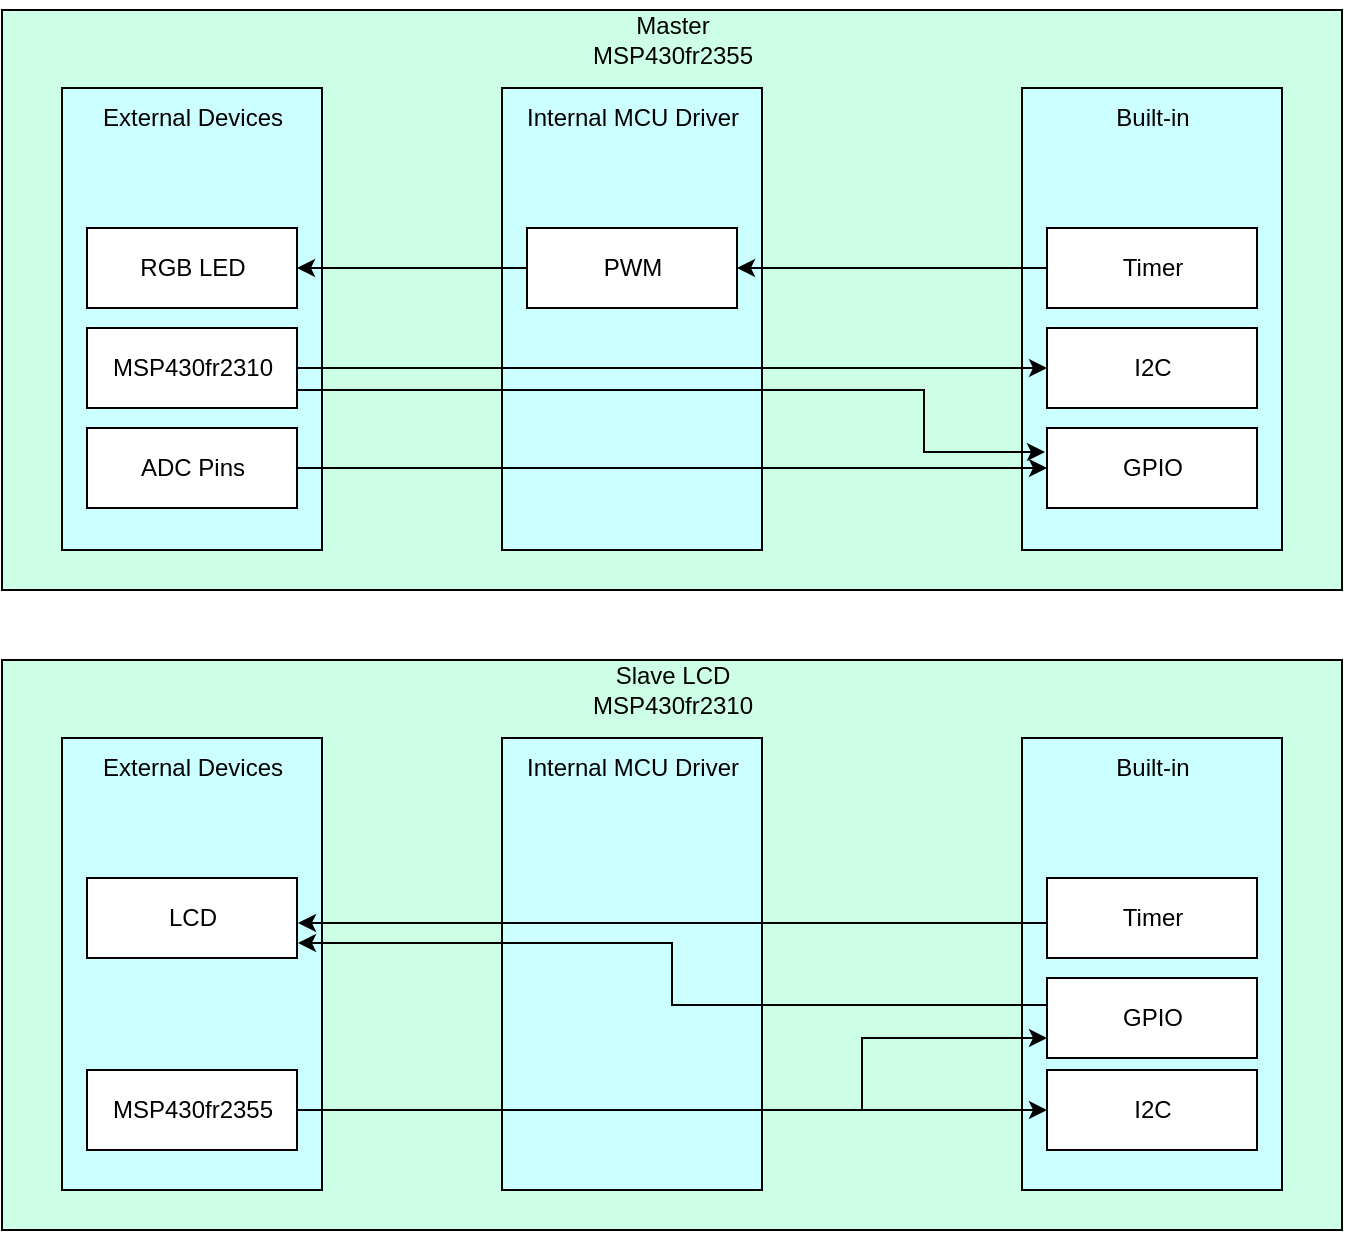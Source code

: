 <mxfile version="26.1.1">
  <diagram name="Page-1" id="sxTtOOyC4aCbc1AdC8Zn">
    <mxGraphModel dx="1276" dy="614" grid="1" gridSize="10" guides="1" tooltips="1" connect="1" arrows="1" fold="1" page="1" pageScale="1" pageWidth="850" pageHeight="1100" math="0" shadow="0">
      <root>
        <mxCell id="0" />
        <mxCell id="1" parent="0" />
        <mxCell id="Yo4yAzisLPnI8vR0azLB-1" value="" style="rounded=0;whiteSpace=wrap;html=1;fillColor=#CCFFE6;" vertex="1" parent="1">
          <mxGeometry x="90" y="40" width="670" height="290" as="geometry" />
        </mxCell>
        <mxCell id="Yo4yAzisLPnI8vR0azLB-2" value="" style="rounded=0;whiteSpace=wrap;html=1;fillColor=#CCFFFF;" vertex="1" parent="1">
          <mxGeometry x="120" y="79" width="130" height="231" as="geometry" />
        </mxCell>
        <mxCell id="Yo4yAzisLPnI8vR0azLB-3" value="External Devices" style="text;html=1;align=center;verticalAlign=middle;resizable=0;points=[];autosize=1;strokeColor=none;fillColor=none;" vertex="1" parent="1">
          <mxGeometry x="130" y="79" width="110" height="30" as="geometry" />
        </mxCell>
        <mxCell id="Yo4yAzisLPnI8vR0azLB-4" value="" style="rounded=0;whiteSpace=wrap;html=1;fillColor=#CCFFFF;" vertex="1" parent="1">
          <mxGeometry x="340" y="79" width="130" height="231" as="geometry" />
        </mxCell>
        <mxCell id="Yo4yAzisLPnI8vR0azLB-5" value="Internal MCU Driver" style="text;html=1;align=center;verticalAlign=middle;resizable=0;points=[];autosize=1;strokeColor=none;fillColor=none;" vertex="1" parent="1">
          <mxGeometry x="340" y="79" width="130" height="30" as="geometry" />
        </mxCell>
        <mxCell id="Yo4yAzisLPnI8vR0azLB-6" value="" style="rounded=0;whiteSpace=wrap;html=1;fillColor=#CCFFFF;" vertex="1" parent="1">
          <mxGeometry x="600" y="79" width="130" height="231" as="geometry" />
        </mxCell>
        <mxCell id="Yo4yAzisLPnI8vR0azLB-7" value="Built-in" style="text;html=1;align=center;verticalAlign=middle;resizable=0;points=[];autosize=1;strokeColor=none;fillColor=none;" vertex="1" parent="1">
          <mxGeometry x="635" y="79" width="60" height="30" as="geometry" />
        </mxCell>
        <mxCell id="Yo4yAzisLPnI8vR0azLB-8" value="RGB LED" style="rounded=0;whiteSpace=wrap;html=1;" vertex="1" parent="1">
          <mxGeometry x="132.5" y="149" width="105" height="40" as="geometry" />
        </mxCell>
        <mxCell id="Yo4yAzisLPnI8vR0azLB-9" style="edgeStyle=orthogonalEdgeStyle;rounded=0;orthogonalLoop=1;jettySize=auto;html=1;entryX=0;entryY=0.5;entryDx=0;entryDy=0;" edge="1" parent="1" source="Yo4yAzisLPnI8vR0azLB-10" target="Yo4yAzisLPnI8vR0azLB-18">
          <mxGeometry relative="1" as="geometry">
            <mxPoint x="550" y="269" as="targetPoint" />
          </mxGeometry>
        </mxCell>
        <mxCell id="Yo4yAzisLPnI8vR0azLB-10" value="ADC Pins" style="rounded=0;whiteSpace=wrap;html=1;" vertex="1" parent="1">
          <mxGeometry x="132.5" y="249" width="105" height="40" as="geometry" />
        </mxCell>
        <mxCell id="Yo4yAzisLPnI8vR0azLB-11" style="edgeStyle=orthogonalEdgeStyle;rounded=0;orthogonalLoop=1;jettySize=auto;html=1;entryX=0;entryY=0.5;entryDx=0;entryDy=0;" edge="1" parent="1" source="Yo4yAzisLPnI8vR0azLB-13" target="Yo4yAzisLPnI8vR0azLB-20">
          <mxGeometry relative="1" as="geometry" />
        </mxCell>
        <mxCell id="Yo4yAzisLPnI8vR0azLB-12" style="edgeStyle=orthogonalEdgeStyle;rounded=0;orthogonalLoop=1;jettySize=auto;html=1;entryX=-0.01;entryY=0.309;entryDx=0;entryDy=0;entryPerimeter=0;" edge="1" parent="1" source="Yo4yAzisLPnI8vR0azLB-13" target="Yo4yAzisLPnI8vR0azLB-18">
          <mxGeometry relative="1" as="geometry">
            <mxPoint x="551" y="270" as="targetPoint" />
            <Array as="points">
              <mxPoint x="551" y="230" />
              <mxPoint x="551" y="261" />
              <mxPoint x="612" y="261" />
            </Array>
          </mxGeometry>
        </mxCell>
        <mxCell id="Yo4yAzisLPnI8vR0azLB-13" value="MSP430fr2310" style="rounded=0;whiteSpace=wrap;html=1;" vertex="1" parent="1">
          <mxGeometry x="132.5" y="199" width="105" height="40" as="geometry" />
        </mxCell>
        <mxCell id="Yo4yAzisLPnI8vR0azLB-14" style="edgeStyle=orthogonalEdgeStyle;rounded=0;orthogonalLoop=1;jettySize=auto;html=1;" edge="1" parent="1" source="Yo4yAzisLPnI8vR0azLB-15" target="Yo4yAzisLPnI8vR0azLB-8">
          <mxGeometry relative="1" as="geometry" />
        </mxCell>
        <mxCell id="Yo4yAzisLPnI8vR0azLB-15" value="PWM" style="rounded=0;whiteSpace=wrap;html=1;" vertex="1" parent="1">
          <mxGeometry x="352.5" y="149" width="105" height="40" as="geometry" />
        </mxCell>
        <mxCell id="Yo4yAzisLPnI8vR0azLB-16" style="edgeStyle=orthogonalEdgeStyle;rounded=0;orthogonalLoop=1;jettySize=auto;html=1;" edge="1" parent="1" source="Yo4yAzisLPnI8vR0azLB-17" target="Yo4yAzisLPnI8vR0azLB-15">
          <mxGeometry relative="1" as="geometry" />
        </mxCell>
        <mxCell id="Yo4yAzisLPnI8vR0azLB-17" value="Timer" style="rounded=0;whiteSpace=wrap;html=1;" vertex="1" parent="1">
          <mxGeometry x="612.5" y="149" width="105" height="40" as="geometry" />
        </mxCell>
        <mxCell id="Yo4yAzisLPnI8vR0azLB-18" value="GPIO" style="rounded=0;whiteSpace=wrap;html=1;" vertex="1" parent="1">
          <mxGeometry x="612.5" y="249" width="105" height="40" as="geometry" />
        </mxCell>
        <mxCell id="Yo4yAzisLPnI8vR0azLB-19" value="&lt;div&gt;Master&lt;/div&gt;MSP430fr2355" style="text;html=1;align=center;verticalAlign=middle;resizable=0;points=[];autosize=1;strokeColor=none;fillColor=none;" vertex="1" parent="1">
          <mxGeometry x="375" y="35" width="100" height="40" as="geometry" />
        </mxCell>
        <mxCell id="Yo4yAzisLPnI8vR0azLB-20" value="I2C" style="rounded=0;whiteSpace=wrap;html=1;" vertex="1" parent="1">
          <mxGeometry x="612.5" y="199" width="105" height="40" as="geometry" />
        </mxCell>
        <mxCell id="Yo4yAzisLPnI8vR0azLB-21" value="" style="rounded=0;whiteSpace=wrap;html=1;fillColor=#CCFFE6;" vertex="1" parent="1">
          <mxGeometry x="90" y="365" width="670" height="285" as="geometry" />
        </mxCell>
        <mxCell id="Yo4yAzisLPnI8vR0azLB-22" value="" style="rounded=0;whiteSpace=wrap;html=1;fillColor=#CCFFFF;" vertex="1" parent="1">
          <mxGeometry x="120" y="404" width="130" height="226" as="geometry" />
        </mxCell>
        <mxCell id="Yo4yAzisLPnI8vR0azLB-23" value="External Devices" style="text;html=1;align=center;verticalAlign=middle;resizable=0;points=[];autosize=1;strokeColor=none;fillColor=none;" vertex="1" parent="1">
          <mxGeometry x="130" y="404" width="110" height="30" as="geometry" />
        </mxCell>
        <mxCell id="Yo4yAzisLPnI8vR0azLB-24" value="" style="rounded=0;whiteSpace=wrap;html=1;fillColor=#CCFFFF;" vertex="1" parent="1">
          <mxGeometry x="340" y="404" width="130" height="226" as="geometry" />
        </mxCell>
        <mxCell id="Yo4yAzisLPnI8vR0azLB-25" value="Internal MCU Driver" style="text;html=1;align=center;verticalAlign=middle;resizable=0;points=[];autosize=1;strokeColor=none;fillColor=none;" vertex="1" parent="1">
          <mxGeometry x="340" y="404" width="130" height="30" as="geometry" />
        </mxCell>
        <mxCell id="Yo4yAzisLPnI8vR0azLB-26" value="" style="rounded=0;whiteSpace=wrap;html=1;fillColor=#CCFFFF;" vertex="1" parent="1">
          <mxGeometry x="600" y="404" width="130" height="226" as="geometry" />
        </mxCell>
        <mxCell id="Yo4yAzisLPnI8vR0azLB-27" value="Built-in" style="text;html=1;align=center;verticalAlign=middle;resizable=0;points=[];autosize=1;strokeColor=none;fillColor=none;" vertex="1" parent="1">
          <mxGeometry x="635" y="404" width="60" height="30" as="geometry" />
        </mxCell>
        <mxCell id="Yo4yAzisLPnI8vR0azLB-28" value="LCD" style="rounded=0;whiteSpace=wrap;html=1;" vertex="1" parent="1">
          <mxGeometry x="132.5" y="474" width="105" height="40" as="geometry" />
        </mxCell>
        <mxCell id="Yo4yAzisLPnI8vR0azLB-29" value="Timer" style="rounded=0;whiteSpace=wrap;html=1;" vertex="1" parent="1">
          <mxGeometry x="612.5" y="474" width="105" height="40" as="geometry" />
        </mxCell>
        <mxCell id="Yo4yAzisLPnI8vR0azLB-30" value="GPIO" style="rounded=0;whiteSpace=wrap;html=1;" vertex="1" parent="1">
          <mxGeometry x="612.5" y="524" width="105" height="40" as="geometry" />
        </mxCell>
        <mxCell id="Yo4yAzisLPnI8vR0azLB-31" value="&lt;div&gt;Slave LCD&lt;/div&gt;MSP430fr2310" style="text;html=1;align=center;verticalAlign=middle;resizable=0;points=[];autosize=1;strokeColor=none;fillColor=none;" vertex="1" parent="1">
          <mxGeometry x="375" y="360" width="100" height="40" as="geometry" />
        </mxCell>
        <mxCell id="Yo4yAzisLPnI8vR0azLB-32" style="edgeStyle=orthogonalEdgeStyle;rounded=0;orthogonalLoop=1;jettySize=auto;html=1;entryX=0;entryY=0.75;entryDx=0;entryDy=0;" edge="1" parent="1" source="Yo4yAzisLPnI8vR0azLB-34" target="Yo4yAzisLPnI8vR0azLB-30">
          <mxGeometry relative="1" as="geometry">
            <Array as="points">
              <mxPoint x="520" y="590" />
              <mxPoint x="520" y="554" />
            </Array>
          </mxGeometry>
        </mxCell>
        <mxCell id="Yo4yAzisLPnI8vR0azLB-33" style="edgeStyle=orthogonalEdgeStyle;rounded=0;orthogonalLoop=1;jettySize=auto;html=1;entryX=0;entryY=0.5;entryDx=0;entryDy=0;" edge="1" parent="1" source="Yo4yAzisLPnI8vR0azLB-34" target="Yo4yAzisLPnI8vR0azLB-35">
          <mxGeometry relative="1" as="geometry">
            <Array as="points" />
          </mxGeometry>
        </mxCell>
        <mxCell id="Yo4yAzisLPnI8vR0azLB-34" value="MSP430fr2355" style="rounded=0;whiteSpace=wrap;html=1;" vertex="1" parent="1">
          <mxGeometry x="132.5" y="570" width="105" height="40" as="geometry" />
        </mxCell>
        <mxCell id="Yo4yAzisLPnI8vR0azLB-35" value="I2C" style="rounded=0;whiteSpace=wrap;html=1;" vertex="1" parent="1">
          <mxGeometry x="612.5" y="570" width="105" height="40" as="geometry" />
        </mxCell>
        <mxCell id="Yo4yAzisLPnI8vR0azLB-36" style="edgeStyle=orthogonalEdgeStyle;rounded=0;orthogonalLoop=1;jettySize=auto;html=1;entryX=1;entryY=0.5;entryDx=0;entryDy=0;" edge="1" parent="1">
          <mxGeometry relative="1" as="geometry">
            <mxPoint x="613" y="496.48" as="sourcePoint" />
            <mxPoint x="238" y="496.48" as="targetPoint" />
          </mxGeometry>
        </mxCell>
        <mxCell id="Yo4yAzisLPnI8vR0azLB-37" style="edgeStyle=orthogonalEdgeStyle;rounded=0;orthogonalLoop=1;jettySize=auto;html=1;entryX=1;entryY=0.75;entryDx=0;entryDy=0;" edge="1" parent="1">
          <mxGeometry relative="1" as="geometry">
            <mxPoint x="613" y="537.48" as="sourcePoint" />
            <mxPoint x="238" y="506.48" as="targetPoint" />
            <Array as="points">
              <mxPoint x="425" y="537.48" />
              <mxPoint x="425" y="506.48" />
            </Array>
          </mxGeometry>
        </mxCell>
      </root>
    </mxGraphModel>
  </diagram>
</mxfile>

